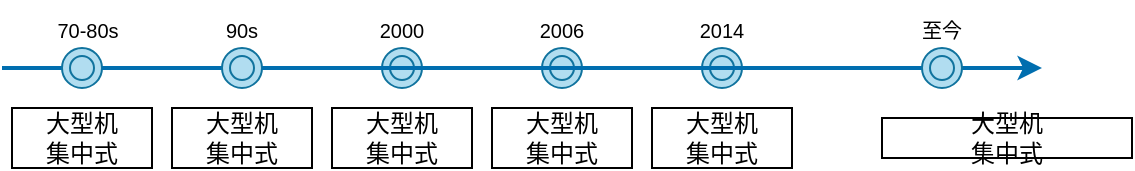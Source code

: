 <mxfile version="26.0.14">
  <diagram name="第 1 页" id="LU0cStmjmYkRrn_uNDRQ">
    <mxGraphModel dx="454" dy="300" grid="1" gridSize="10" guides="1" tooltips="1" connect="1" arrows="1" fold="1" page="1" pageScale="1" pageWidth="827" pageHeight="1169" math="0" shadow="0">
      <root>
        <mxCell id="0" />
        <mxCell id="1" parent="0" />
        <mxCell id="v2yjPvonkrgVvbv5Wmdi-2" value="" style="endArrow=classic;html=1;rounded=0;strokeWidth=2;fillColor=#1ba1e2;strokeColor=#006EAF;" edge="1" parent="1" source="v2yjPvonkrgVvbv5Wmdi-13">
          <mxGeometry width="50" height="50" relative="1" as="geometry">
            <mxPoint x="190" y="360" as="sourcePoint" />
            <mxPoint x="720" y="360" as="targetPoint" />
          </mxGeometry>
        </mxCell>
        <mxCell id="v2yjPvonkrgVvbv5Wmdi-7" value="" style="endArrow=none;html=1;rounded=0;strokeWidth=2;startFill=0;fillColor=#1ba1e2;strokeColor=#006EAF;" edge="1" parent="1" target="v2yjPvonkrgVvbv5Wmdi-3">
          <mxGeometry width="50" height="50" relative="1" as="geometry">
            <mxPoint x="200" y="360" as="sourcePoint" />
            <mxPoint x="610" y="360" as="targetPoint" />
          </mxGeometry>
        </mxCell>
        <mxCell id="v2yjPvonkrgVvbv5Wmdi-3" value="" style="ellipse;shape=doubleEllipse;whiteSpace=wrap;html=1;aspect=fixed;fillColor=#b1ddf0;strokeColor=#10739e;" vertex="1" parent="1">
          <mxGeometry x="230" y="350" width="20" height="20" as="geometry" />
        </mxCell>
        <mxCell id="v2yjPvonkrgVvbv5Wmdi-9" value="" style="endArrow=none;html=1;rounded=0;strokeWidth=2;fillColor=#1ba1e2;strokeColor=#006EAF;startFill=0;" edge="1" parent="1" source="v2yjPvonkrgVvbv5Wmdi-3" target="v2yjPvonkrgVvbv5Wmdi-8">
          <mxGeometry width="50" height="50" relative="1" as="geometry">
            <mxPoint x="250" y="360" as="sourcePoint" />
            <mxPoint x="680" y="360" as="targetPoint" />
          </mxGeometry>
        </mxCell>
        <mxCell id="v2yjPvonkrgVvbv5Wmdi-8" value="" style="ellipse;shape=doubleEllipse;whiteSpace=wrap;html=1;aspect=fixed;fillColor=#b1ddf0;strokeColor=#10739e;" vertex="1" parent="1">
          <mxGeometry x="310" y="350" width="20" height="20" as="geometry" />
        </mxCell>
        <mxCell id="v2yjPvonkrgVvbv5Wmdi-10" value="" style="ellipse;shape=doubleEllipse;whiteSpace=wrap;html=1;aspect=fixed;fillColor=#b1ddf0;strokeColor=#10739e;" vertex="1" parent="1">
          <mxGeometry x="390" y="350" width="20" height="20" as="geometry" />
        </mxCell>
        <mxCell id="v2yjPvonkrgVvbv5Wmdi-11" value="" style="ellipse;shape=doubleEllipse;whiteSpace=wrap;html=1;aspect=fixed;fillColor=#b1ddf0;strokeColor=#10739e;" vertex="1" parent="1">
          <mxGeometry x="470" y="350" width="20" height="20" as="geometry" />
        </mxCell>
        <mxCell id="v2yjPvonkrgVvbv5Wmdi-12" value="" style="ellipse;shape=doubleEllipse;whiteSpace=wrap;html=1;aspect=fixed;fillColor=#b1ddf0;strokeColor=#10739e;" vertex="1" parent="1">
          <mxGeometry x="550" y="350" width="20" height="20" as="geometry" />
        </mxCell>
        <mxCell id="v2yjPvonkrgVvbv5Wmdi-14" value="70-80s" style="text;html=1;align=center;verticalAlign=middle;whiteSpace=wrap;rounded=0;fontSize=10;" vertex="1" parent="1">
          <mxGeometry x="218" y="326" width="50" height="30" as="geometry" />
        </mxCell>
        <mxCell id="v2yjPvonkrgVvbv5Wmdi-15" value="90s" style="text;html=1;align=center;verticalAlign=middle;whiteSpace=wrap;rounded=0;fontSize=10;" vertex="1" parent="1">
          <mxGeometry x="295" y="326" width="50" height="30" as="geometry" />
        </mxCell>
        <mxCell id="v2yjPvonkrgVvbv5Wmdi-16" value="2000" style="text;html=1;align=center;verticalAlign=middle;whiteSpace=wrap;rounded=0;fontSize=10;" vertex="1" parent="1">
          <mxGeometry x="375" y="326" width="50" height="30" as="geometry" />
        </mxCell>
        <mxCell id="v2yjPvonkrgVvbv5Wmdi-17" value="2006" style="text;html=1;align=center;verticalAlign=middle;whiteSpace=wrap;rounded=0;fontSize=10;" vertex="1" parent="1">
          <mxGeometry x="455" y="326" width="50" height="30" as="geometry" />
        </mxCell>
        <mxCell id="v2yjPvonkrgVvbv5Wmdi-18" value="2014&lt;span style=&quot;color: rgba(0, 0, 0, 0); font-family: monospace; font-size: 0px; text-align: start; text-wrap-mode: nowrap;&quot;&gt;%3CmxGraphModel%3E%3Croot%3E%3CmxCell%20id%3D%220%22%2F%3E%3CmxCell%20id%3D%221%22%20parent%3D%220%22%2F%3E%3CmxCell%20id%3D%222%22%20value%3D%222000%22%20style%3D%22text%3Bhtml%3D1%3Balign%3Dcenter%3BverticalAlign%3Dmiddle%3BwhiteSpace%3Dwrap%3Brounded%3D0%3BfontSize%3D10%3B%22%20vertex%3D%221%22%20parent%3D%221%22%3E%3CmxGeometry%20x%3D%22375%22%20y%3D%22326%22%20width%3D%2250%22%20height%3D%2230%22%20as%3D%22geometry%22%2F%3E%3C%2FmxCell%3E%3C%2Froot%3E%3C%2FmxGraphModel%3E&lt;/span&gt;" style="text;html=1;align=center;verticalAlign=middle;whiteSpace=wrap;rounded=0;fontSize=10;" vertex="1" parent="1">
          <mxGeometry x="535" y="326" width="50" height="30" as="geometry" />
        </mxCell>
        <mxCell id="v2yjPvonkrgVvbv5Wmdi-19" value="至今" style="text;html=1;align=center;verticalAlign=middle;whiteSpace=wrap;rounded=0;fontSize=10;" vertex="1" parent="1">
          <mxGeometry x="645" y="326" width="50" height="30" as="geometry" />
        </mxCell>
        <mxCell id="v2yjPvonkrgVvbv5Wmdi-21" value="大型机&lt;div&gt;集中式&lt;/div&gt;" style="rounded=0;whiteSpace=wrap;html=1;" vertex="1" parent="1">
          <mxGeometry x="205" y="380" width="70" height="30" as="geometry" />
        </mxCell>
        <mxCell id="v2yjPvonkrgVvbv5Wmdi-22" value="大型机&lt;div&gt;集中式&lt;/div&gt;" style="rounded=0;whiteSpace=wrap;html=1;" vertex="1" parent="1">
          <mxGeometry x="285" y="380" width="70" height="30" as="geometry" />
        </mxCell>
        <mxCell id="v2yjPvonkrgVvbv5Wmdi-23" value="大型机&lt;div&gt;集中式&lt;/div&gt;" style="rounded=0;whiteSpace=wrap;html=1;" vertex="1" parent="1">
          <mxGeometry x="365" y="380" width="70" height="30" as="geometry" />
        </mxCell>
        <mxCell id="v2yjPvonkrgVvbv5Wmdi-24" value="大型机&lt;div&gt;集中式&lt;/div&gt;" style="rounded=0;whiteSpace=wrap;html=1;" vertex="1" parent="1">
          <mxGeometry x="445" y="380" width="70" height="30" as="geometry" />
        </mxCell>
        <mxCell id="v2yjPvonkrgVvbv5Wmdi-25" value="大型机&lt;div&gt;集中式&lt;/div&gt;" style="rounded=0;whiteSpace=wrap;html=1;" vertex="1" parent="1">
          <mxGeometry x="525" y="380" width="70" height="30" as="geometry" />
        </mxCell>
        <mxCell id="v2yjPvonkrgVvbv5Wmdi-26" value="" style="endArrow=none;html=1;rounded=0;strokeWidth=2;fillColor=#1ba1e2;strokeColor=#006EAF;startFill=0;" edge="1" parent="1" source="v2yjPvonkrgVvbv5Wmdi-8" target="v2yjPvonkrgVvbv5Wmdi-13">
          <mxGeometry width="50" height="50" relative="1" as="geometry">
            <mxPoint x="330" y="360" as="sourcePoint" />
            <mxPoint x="720" y="360" as="targetPoint" />
          </mxGeometry>
        </mxCell>
        <mxCell id="v2yjPvonkrgVvbv5Wmdi-13" value="" style="ellipse;shape=doubleEllipse;whiteSpace=wrap;html=1;aspect=fixed;fillColor=#b1ddf0;strokeColor=#10739e;" vertex="1" parent="1">
          <mxGeometry x="660" y="350" width="20" height="20" as="geometry" />
        </mxCell>
        <mxCell id="v2yjPvonkrgVvbv5Wmdi-27" value="大型机&lt;div&gt;集中式&lt;/div&gt;" style="rounded=0;whiteSpace=wrap;html=1;" vertex="1" parent="1">
          <mxGeometry x="640" y="385" width="125" height="20" as="geometry" />
        </mxCell>
      </root>
    </mxGraphModel>
  </diagram>
</mxfile>
